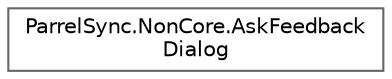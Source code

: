digraph "Graphical Class Hierarchy"
{
 // LATEX_PDF_SIZE
  bgcolor="transparent";
  edge [fontname=Helvetica,fontsize=10,labelfontname=Helvetica,labelfontsize=10];
  node [fontname=Helvetica,fontsize=10,shape=box,height=0.2,width=0.4];
  rankdir="LR";
  Node0 [id="Node000000",label="ParrelSync.NonCore.AskFeedback\lDialog",height=0.2,width=0.4,color="grey40", fillcolor="white", style="filled",URL="$class_parrel_sync_1_1_non_core_1_1_ask_feedback_dialog.html",tooltip="A simple script to display feedback/star dialog after certain time of project being opened/re-compile..."];
}
